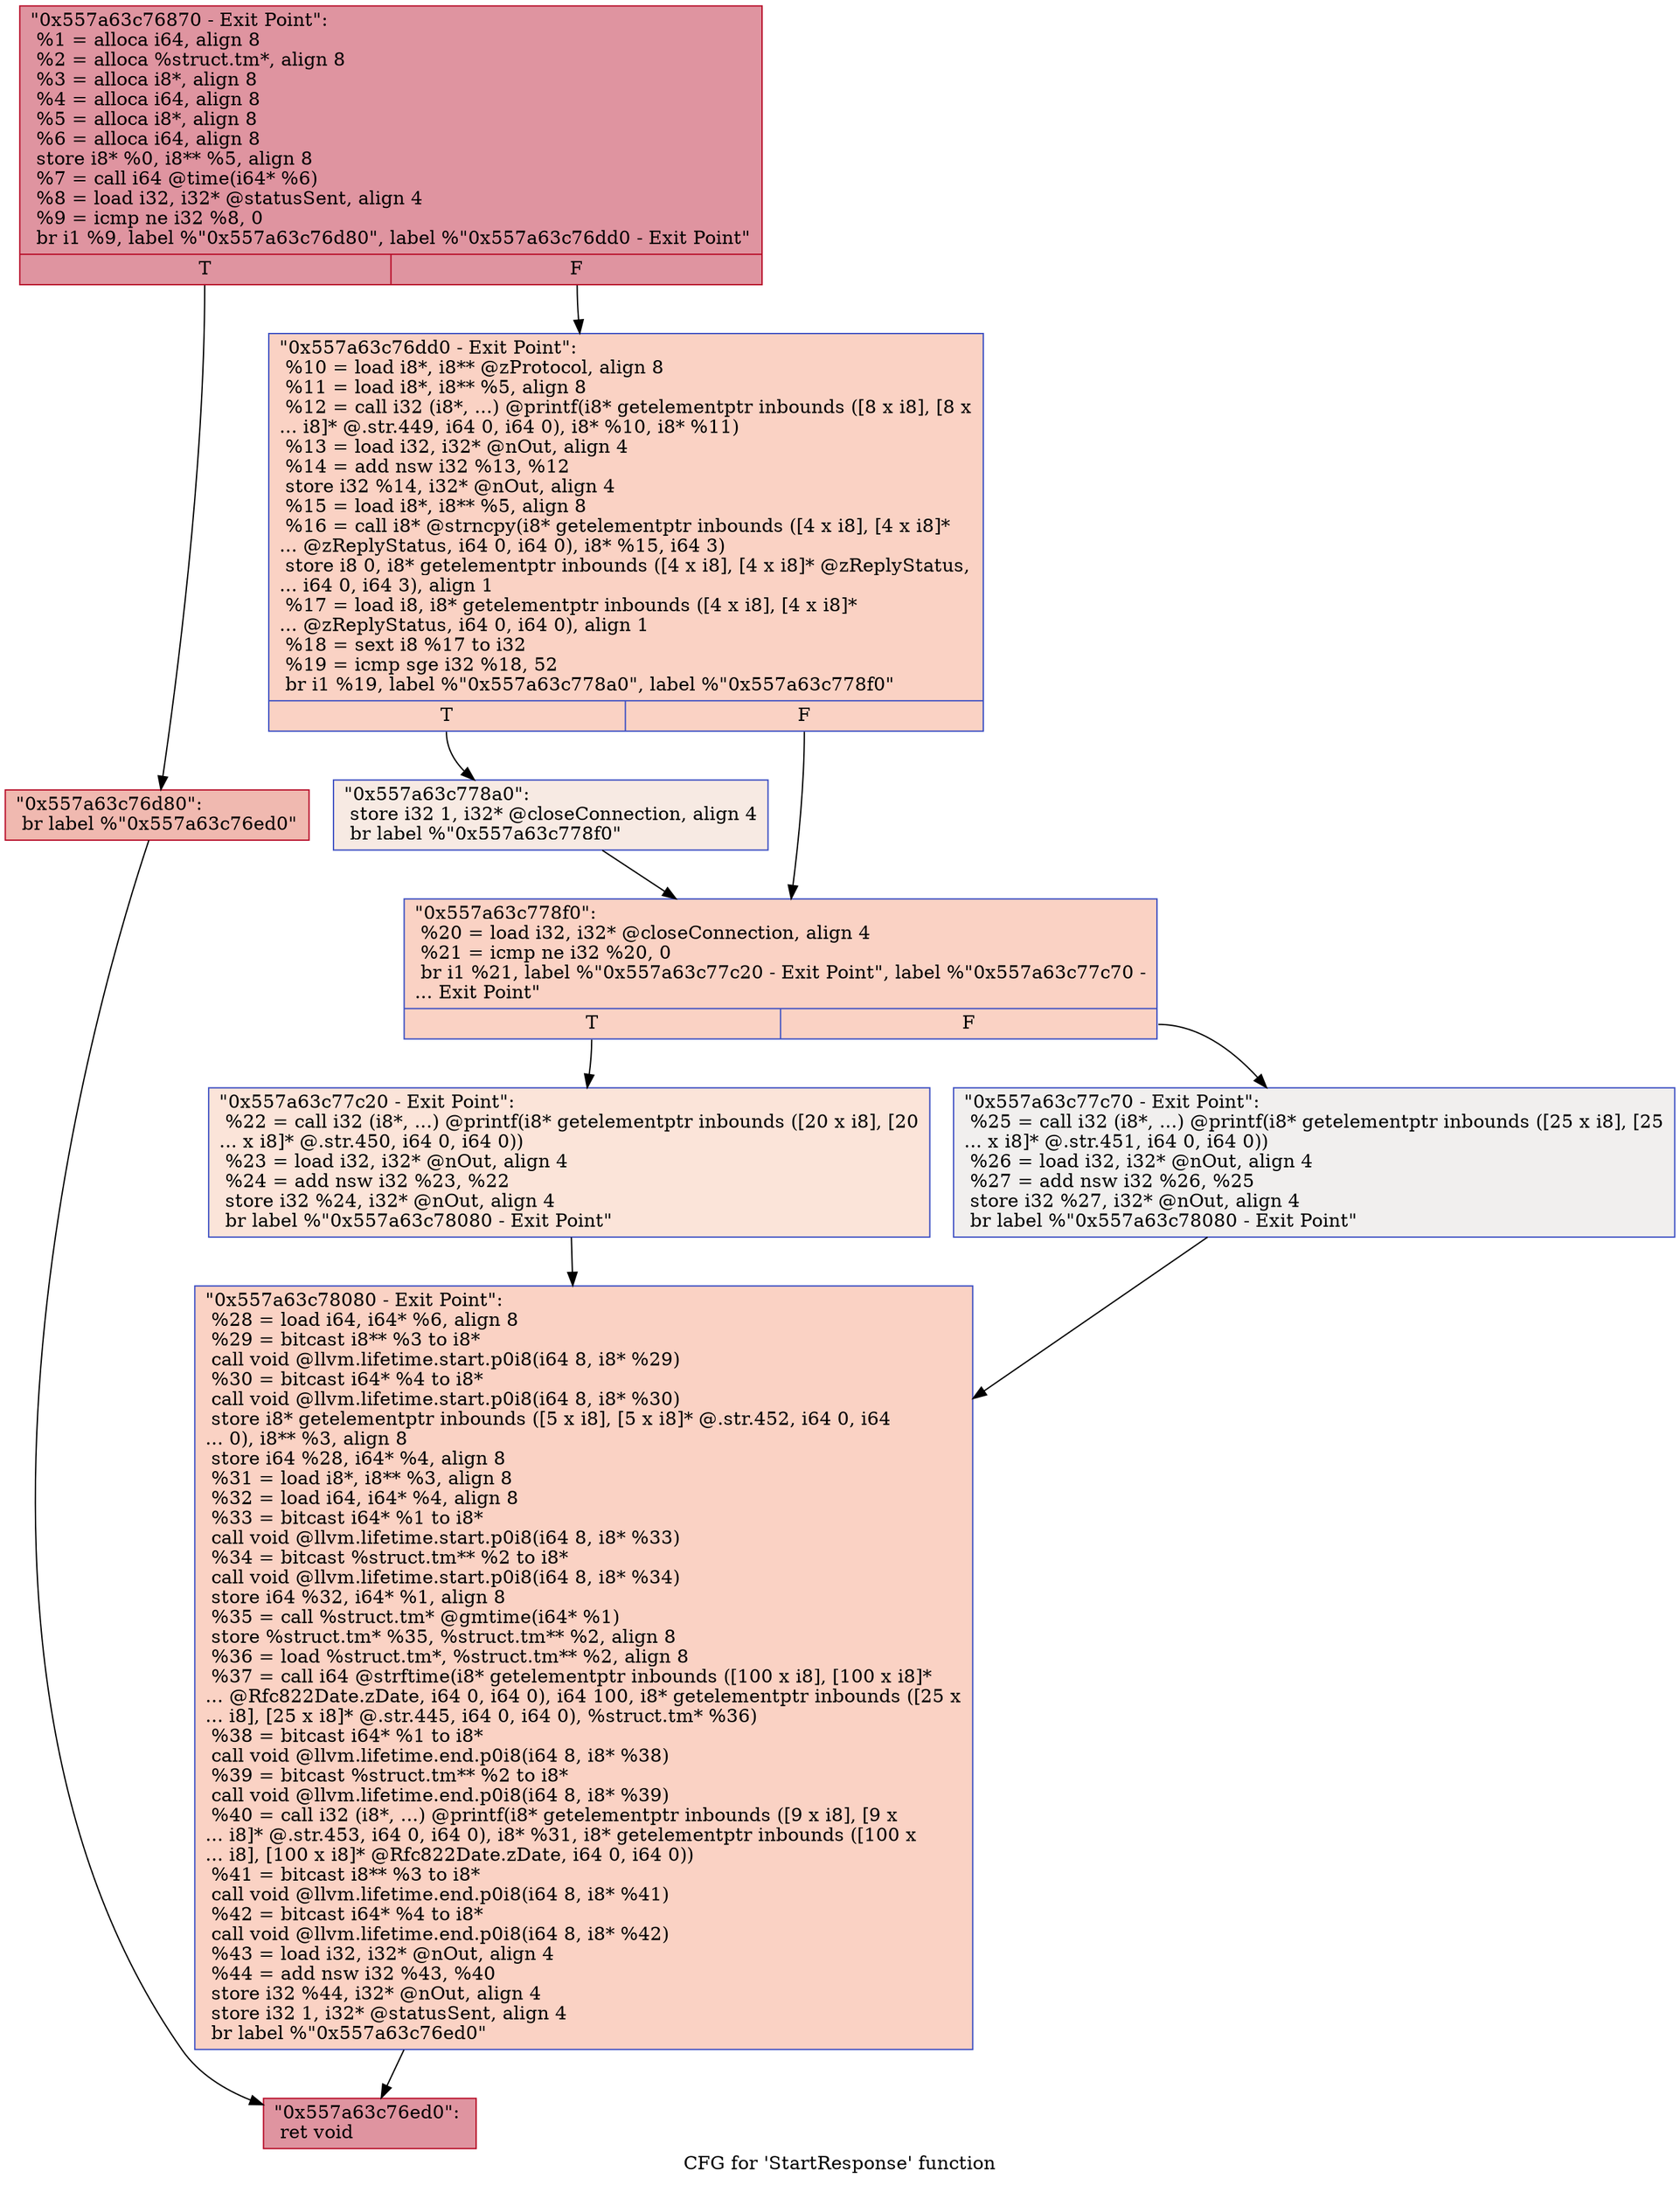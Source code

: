 digraph "CFG for 'StartResponse' function" {
	label="CFG for 'StartResponse' function";

	Node0x557a63c76870 [shape=record,color="#b70d28ff", style=filled, fillcolor="#b70d2870",label="{\"0x557a63c76870 - Exit Point\":\l  %1 = alloca i64, align 8\l  %2 = alloca %struct.tm*, align 8\l  %3 = alloca i8*, align 8\l  %4 = alloca i64, align 8\l  %5 = alloca i8*, align 8\l  %6 = alloca i64, align 8\l  store i8* %0, i8** %5, align 8\l  %7 = call i64 @time(i64* %6)\l  %8 = load i32, i32* @statusSent, align 4\l  %9 = icmp ne i32 %8, 0\l  br i1 %9, label %\"0x557a63c76d80\", label %\"0x557a63c76dd0 - Exit Point\"\l|{<s0>T|<s1>F}}"];
	Node0x557a63c76870:s0 -> Node0x557a63c76d80;
	Node0x557a63c76870:s1 -> Node0x557a63c76dd0;
	Node0x557a63c76d80 [shape=record,color="#b70d28ff", style=filled, fillcolor="#de614d70",label="{\"0x557a63c76d80\":                                 \l  br label %\"0x557a63c76ed0\"\l}"];
	Node0x557a63c76d80 -> Node0x557a63c76ed0;
	Node0x557a63c76dd0 [shape=record,color="#3d50c3ff", style=filled, fillcolor="#f4987a70",label="{\"0x557a63c76dd0 - Exit Point\":                    \l  %10 = load i8*, i8** @zProtocol, align 8\l  %11 = load i8*, i8** %5, align 8\l  %12 = call i32 (i8*, ...) @printf(i8* getelementptr inbounds ([8 x i8], [8 x\l... i8]* @.str.449, i64 0, i64 0), i8* %10, i8* %11)\l  %13 = load i32, i32* @nOut, align 4\l  %14 = add nsw i32 %13, %12\l  store i32 %14, i32* @nOut, align 4\l  %15 = load i8*, i8** %5, align 8\l  %16 = call i8* @strncpy(i8* getelementptr inbounds ([4 x i8], [4 x i8]*\l... @zReplyStatus, i64 0, i64 0), i8* %15, i64 3)\l  store i8 0, i8* getelementptr inbounds ([4 x i8], [4 x i8]* @zReplyStatus,\l... i64 0, i64 3), align 1\l  %17 = load i8, i8* getelementptr inbounds ([4 x i8], [4 x i8]*\l... @zReplyStatus, i64 0, i64 0), align 1\l  %18 = sext i8 %17 to i32\l  %19 = icmp sge i32 %18, 52\l  br i1 %19, label %\"0x557a63c778a0\", label %\"0x557a63c778f0\"\l|{<s0>T|<s1>F}}"];
	Node0x557a63c76dd0:s0 -> Node0x557a63c778a0;
	Node0x557a63c76dd0:s1 -> Node0x557a63c778f0;
	Node0x557a63c778a0 [shape=record,color="#3d50c3ff", style=filled, fillcolor="#eed0c070",label="{\"0x557a63c778a0\":                                 \l  store i32 1, i32* @closeConnection, align 4\l  br label %\"0x557a63c778f0\"\l}"];
	Node0x557a63c778a0 -> Node0x557a63c778f0;
	Node0x557a63c778f0 [shape=record,color="#3d50c3ff", style=filled, fillcolor="#f4987a70",label="{\"0x557a63c778f0\":                                 \l  %20 = load i32, i32* @closeConnection, align 4\l  %21 = icmp ne i32 %20, 0\l  br i1 %21, label %\"0x557a63c77c20 - Exit Point\", label %\"0x557a63c77c70 -\l... Exit Point\"\l|{<s0>T|<s1>F}}"];
	Node0x557a63c778f0:s0 -> Node0x557a63c77c20;
	Node0x557a63c778f0:s1 -> Node0x557a63c77c70;
	Node0x557a63c77c20 [shape=record,color="#3d50c3ff", style=filled, fillcolor="#f5c1a970",label="{\"0x557a63c77c20 - Exit Point\":                    \l  %22 = call i32 (i8*, ...) @printf(i8* getelementptr inbounds ([20 x i8], [20\l... x i8]* @.str.450, i64 0, i64 0))\l  %23 = load i32, i32* @nOut, align 4\l  %24 = add nsw i32 %23, %22\l  store i32 %24, i32* @nOut, align 4\l  br label %\"0x557a63c78080 - Exit Point\"\l}"];
	Node0x557a63c77c20 -> Node0x557a63c78080;
	Node0x557a63c77c70 [shape=record,color="#3d50c3ff", style=filled, fillcolor="#e0dbd870",label="{\"0x557a63c77c70 - Exit Point\":                    \l  %25 = call i32 (i8*, ...) @printf(i8* getelementptr inbounds ([25 x i8], [25\l... x i8]* @.str.451, i64 0, i64 0))\l  %26 = load i32, i32* @nOut, align 4\l  %27 = add nsw i32 %26, %25\l  store i32 %27, i32* @nOut, align 4\l  br label %\"0x557a63c78080 - Exit Point\"\l}"];
	Node0x557a63c77c70 -> Node0x557a63c78080;
	Node0x557a63c78080 [shape=record,color="#3d50c3ff", style=filled, fillcolor="#f4987a70",label="{\"0x557a63c78080 - Exit Point\":                    \l  %28 = load i64, i64* %6, align 8\l  %29 = bitcast i8** %3 to i8*\l  call void @llvm.lifetime.start.p0i8(i64 8, i8* %29)\l  %30 = bitcast i64* %4 to i8*\l  call void @llvm.lifetime.start.p0i8(i64 8, i8* %30)\l  store i8* getelementptr inbounds ([5 x i8], [5 x i8]* @.str.452, i64 0, i64\l... 0), i8** %3, align 8\l  store i64 %28, i64* %4, align 8\l  %31 = load i8*, i8** %3, align 8\l  %32 = load i64, i64* %4, align 8\l  %33 = bitcast i64* %1 to i8*\l  call void @llvm.lifetime.start.p0i8(i64 8, i8* %33)\l  %34 = bitcast %struct.tm** %2 to i8*\l  call void @llvm.lifetime.start.p0i8(i64 8, i8* %34)\l  store i64 %32, i64* %1, align 8\l  %35 = call %struct.tm* @gmtime(i64* %1)\l  store %struct.tm* %35, %struct.tm** %2, align 8\l  %36 = load %struct.tm*, %struct.tm** %2, align 8\l  %37 = call i64 @strftime(i8* getelementptr inbounds ([100 x i8], [100 x i8]*\l... @Rfc822Date.zDate, i64 0, i64 0), i64 100, i8* getelementptr inbounds ([25 x\l... i8], [25 x i8]* @.str.445, i64 0, i64 0), %struct.tm* %36)\l  %38 = bitcast i64* %1 to i8*\l  call void @llvm.lifetime.end.p0i8(i64 8, i8* %38)\l  %39 = bitcast %struct.tm** %2 to i8*\l  call void @llvm.lifetime.end.p0i8(i64 8, i8* %39)\l  %40 = call i32 (i8*, ...) @printf(i8* getelementptr inbounds ([9 x i8], [9 x\l... i8]* @.str.453, i64 0, i64 0), i8* %31, i8* getelementptr inbounds ([100 x\l... i8], [100 x i8]* @Rfc822Date.zDate, i64 0, i64 0))\l  %41 = bitcast i8** %3 to i8*\l  call void @llvm.lifetime.end.p0i8(i64 8, i8* %41)\l  %42 = bitcast i64* %4 to i8*\l  call void @llvm.lifetime.end.p0i8(i64 8, i8* %42)\l  %43 = load i32, i32* @nOut, align 4\l  %44 = add nsw i32 %43, %40\l  store i32 %44, i32* @nOut, align 4\l  store i32 1, i32* @statusSent, align 4\l  br label %\"0x557a63c76ed0\"\l}"];
	Node0x557a63c78080 -> Node0x557a63c76ed0;
	Node0x557a63c76ed0 [shape=record,color="#b70d28ff", style=filled, fillcolor="#b70d2870",label="{\"0x557a63c76ed0\":                                 \l  ret void\l}"];
}
